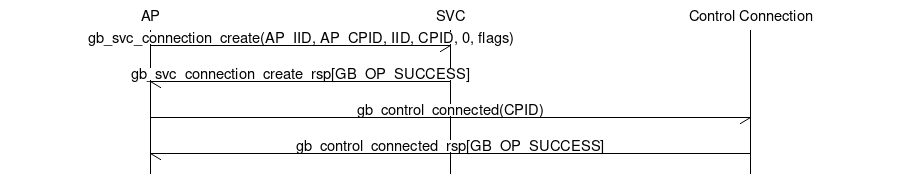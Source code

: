 # MSC for Successful Non-Control Connection Establishment Sequence

msc {
  hscale = "1.5", arcgradient = "0";

  AP, SVC, Control [ label = "Control Connection" ];

  AP->SVC [ label = "gb_svc_connection_create(AP_IID, AP_CPID, IID, CPID, 0, flags)"];
  SVC->AP [ label = "gb_svc_connection_create_rsp[GB_OP_SUCCESS]"];
  AP->Control [ label = "gb_control_connected(CPID)"];
  Control->AP [ label = "gb_control_connected_rsp[GB_OP_SUCCESS]"];
}
